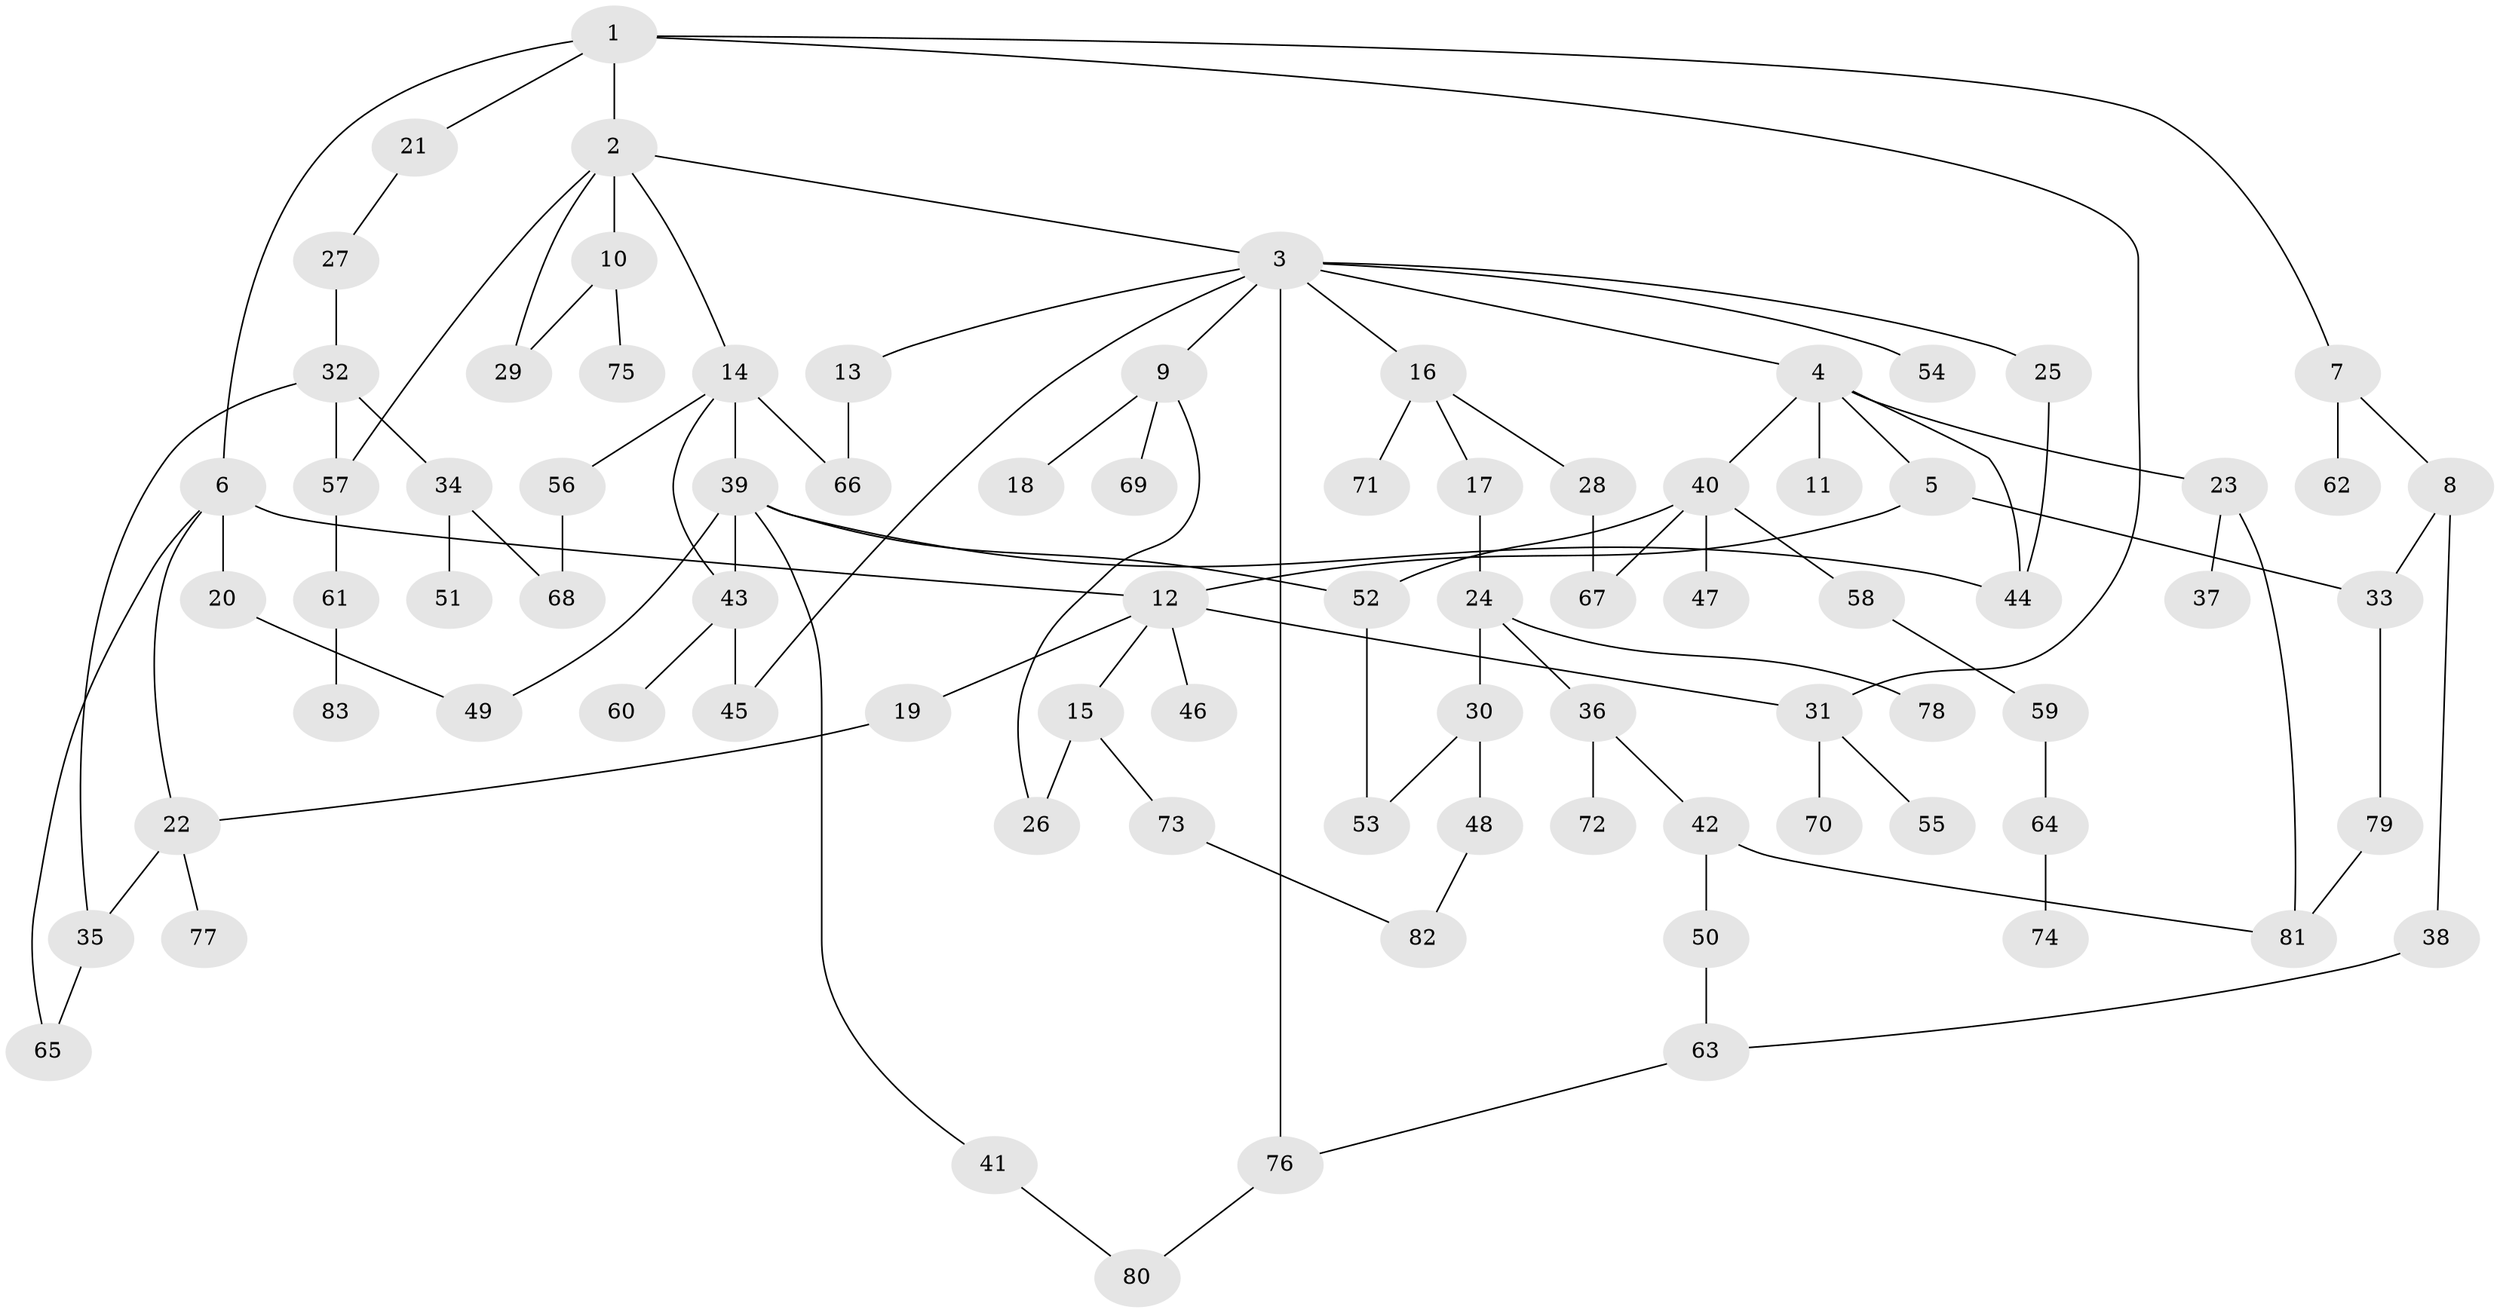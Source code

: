 // coarse degree distribution, {3: 0.34, 5: 0.1, 4: 0.08, 2: 0.28, 8: 0.04, 1: 0.16}
// Generated by graph-tools (version 1.1) at 2025/36/03/04/25 23:36:05]
// undirected, 83 vertices, 107 edges
graph export_dot {
  node [color=gray90,style=filled];
  1;
  2;
  3;
  4;
  5;
  6;
  7;
  8;
  9;
  10;
  11;
  12;
  13;
  14;
  15;
  16;
  17;
  18;
  19;
  20;
  21;
  22;
  23;
  24;
  25;
  26;
  27;
  28;
  29;
  30;
  31;
  32;
  33;
  34;
  35;
  36;
  37;
  38;
  39;
  40;
  41;
  42;
  43;
  44;
  45;
  46;
  47;
  48;
  49;
  50;
  51;
  52;
  53;
  54;
  55;
  56;
  57;
  58;
  59;
  60;
  61;
  62;
  63;
  64;
  65;
  66;
  67;
  68;
  69;
  70;
  71;
  72;
  73;
  74;
  75;
  76;
  77;
  78;
  79;
  80;
  81;
  82;
  83;
  1 -- 2;
  1 -- 6;
  1 -- 7;
  1 -- 21;
  1 -- 31;
  2 -- 3;
  2 -- 10;
  2 -- 14;
  2 -- 29;
  2 -- 57;
  3 -- 4;
  3 -- 9;
  3 -- 13;
  3 -- 16;
  3 -- 25;
  3 -- 45;
  3 -- 54;
  3 -- 76;
  4 -- 5;
  4 -- 11;
  4 -- 23;
  4 -- 40;
  4 -- 44;
  5 -- 33;
  5 -- 12;
  6 -- 12;
  6 -- 20;
  6 -- 65;
  6 -- 22;
  7 -- 8;
  7 -- 62;
  8 -- 38;
  8 -- 33;
  9 -- 18;
  9 -- 26;
  9 -- 69;
  10 -- 75;
  10 -- 29;
  12 -- 15;
  12 -- 19;
  12 -- 46;
  12 -- 31;
  13 -- 66;
  14 -- 39;
  14 -- 56;
  14 -- 66;
  14 -- 43;
  15 -- 73;
  15 -- 26;
  16 -- 17;
  16 -- 28;
  16 -- 71;
  17 -- 24;
  19 -- 22;
  20 -- 49;
  21 -- 27;
  22 -- 35;
  22 -- 77;
  23 -- 37;
  23 -- 81;
  24 -- 30;
  24 -- 36;
  24 -- 78;
  25 -- 44;
  27 -- 32;
  28 -- 67;
  30 -- 48;
  30 -- 53;
  31 -- 55;
  31 -- 70;
  32 -- 34;
  32 -- 57;
  32 -- 35;
  33 -- 79;
  34 -- 51;
  34 -- 68;
  35 -- 65;
  36 -- 42;
  36 -- 72;
  38 -- 63;
  39 -- 41;
  39 -- 43;
  39 -- 44;
  39 -- 49;
  39 -- 52;
  40 -- 47;
  40 -- 58;
  40 -- 67;
  40 -- 52;
  41 -- 80;
  42 -- 50;
  42 -- 81;
  43 -- 60;
  43 -- 45;
  48 -- 82;
  50 -- 63;
  52 -- 53;
  56 -- 68;
  57 -- 61;
  58 -- 59;
  59 -- 64;
  61 -- 83;
  63 -- 76;
  64 -- 74;
  73 -- 82;
  76 -- 80;
  79 -- 81;
}
